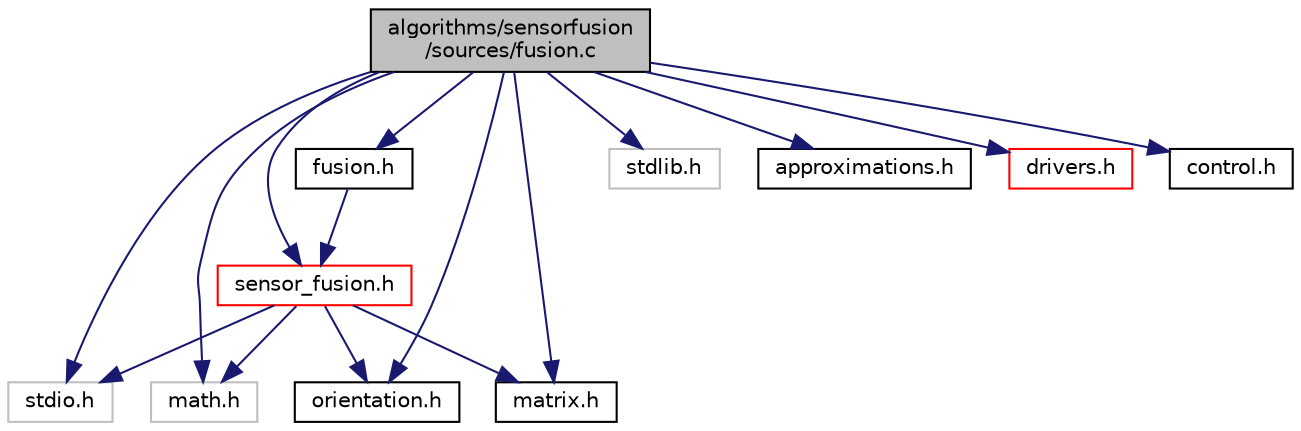 digraph "algorithms/sensorfusion/sources/fusion.c"
{
  edge [fontname="Helvetica",fontsize="10",labelfontname="Helvetica",labelfontsize="10"];
  node [fontname="Helvetica",fontsize="10",shape=record];
  Node0 [label="algorithms/sensorfusion\l/sources/fusion.c",height=0.2,width=0.4,color="black", fillcolor="grey75", style="filled", fontcolor="black"];
  Node0 -> Node1 [color="midnightblue",fontsize="10",style="solid",fontname="Helvetica"];
  Node1 [label="stdio.h",height=0.2,width=0.4,color="grey75", fillcolor="white", style="filled"];
  Node0 -> Node2 [color="midnightblue",fontsize="10",style="solid",fontname="Helvetica"];
  Node2 [label="math.h",height=0.2,width=0.4,color="grey75", fillcolor="white", style="filled"];
  Node0 -> Node3 [color="midnightblue",fontsize="10",style="solid",fontname="Helvetica"];
  Node3 [label="stdlib.h",height=0.2,width=0.4,color="grey75", fillcolor="white", style="filled"];
  Node0 -> Node4 [color="midnightblue",fontsize="10",style="solid",fontname="Helvetica"];
  Node4 [label="sensor_fusion.h",height=0.2,width=0.4,color="red", fillcolor="white", style="filled",URL="$sensor__fusion_8h.html",tooltip="The sensor_fusion.h file implements the top level programming interface. "];
  Node4 -> Node2 [color="midnightblue",fontsize="10",style="solid",fontname="Helvetica"];
  Node4 -> Node1 [color="midnightblue",fontsize="10",style="solid",fontname="Helvetica"];
  Node4 -> Node11 [color="midnightblue",fontsize="10",style="solid",fontname="Helvetica"];
  Node11 [label="orientation.h",height=0.2,width=0.4,color="black", fillcolor="white", style="filled",URL="$orientation_8h.html",tooltip="Functions to convert between various orientation representations. "];
  Node4 -> Node16 [color="midnightblue",fontsize="10",style="solid",fontname="Helvetica"];
  Node16 [label="matrix.h",height=0.2,width=0.4,color="black", fillcolor="white", style="filled",URL="$matrix_8h.html",tooltip="Matrix manipulation functions. "];
  Node0 -> Node17 [color="midnightblue",fontsize="10",style="solid",fontname="Helvetica"];
  Node17 [label="fusion.h",height=0.2,width=0.4,color="black", fillcolor="white", style="filled",URL="$fusion_8h.html",tooltip="Lower level sensor fusion interface. "];
  Node17 -> Node4 [color="midnightblue",fontsize="10",style="solid",fontname="Helvetica"];
  Node0 -> Node11 [color="midnightblue",fontsize="10",style="solid",fontname="Helvetica"];
  Node0 -> Node16 [color="midnightblue",fontsize="10",style="solid",fontname="Helvetica"];
  Node0 -> Node18 [color="midnightblue",fontsize="10",style="solid",fontname="Helvetica"];
  Node18 [label="approximations.h",height=0.2,width=0.4,color="black", fillcolor="white", style="filled",URL="$approximations_8h.html",tooltip="Math approximations file. "];
  Node0 -> Node19 [color="midnightblue",fontsize="10",style="solid",fontname="Helvetica"];
  Node19 [label="drivers.h",height=0.2,width=0.4,color="red", fillcolor="white", style="filled",URL="$drivers_8h.html",tooltip="Provides function prototypes for driver level interfaces. "];
  Node0 -> Node21 [color="midnightblue",fontsize="10",style="solid",fontname="Helvetica"];
  Node21 [label="control.h",height=0.2,width=0.4,color="black", fillcolor="white", style="filled",URL="$control_8h.html",tooltip="Defines control sub-system. "];
}
